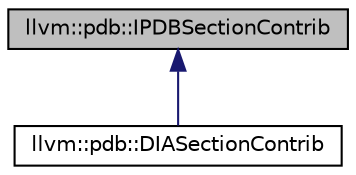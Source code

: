 digraph "llvm::pdb::IPDBSectionContrib"
{
 // LATEX_PDF_SIZE
  bgcolor="transparent";
  edge [fontname="Helvetica",fontsize="10",labelfontname="Helvetica",labelfontsize="10"];
  node [fontname="Helvetica",fontsize="10",shape=record];
  Node1 [label="llvm::pdb::IPDBSectionContrib",height=0.2,width=0.4,color="black", fillcolor="grey75", style="filled", fontcolor="black",tooltip="IPDBSectionContrib defines an interface used to represent section contributions whose information are..."];
  Node1 -> Node2 [dir="back",color="midnightblue",fontsize="10",style="solid",fontname="Helvetica"];
  Node2 [label="llvm::pdb::DIASectionContrib",height=0.2,width=0.4,color="black",URL="$classllvm_1_1pdb_1_1DIASectionContrib.html",tooltip=" "];
}

